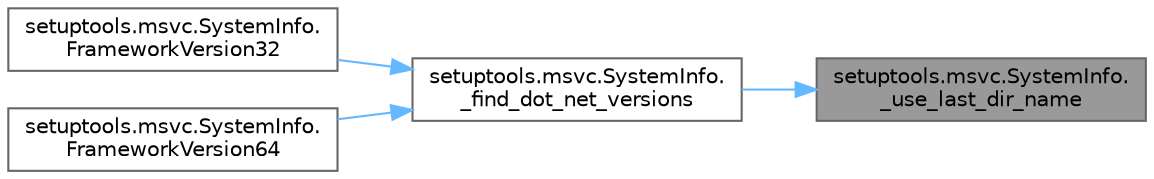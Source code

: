 digraph "setuptools.msvc.SystemInfo._use_last_dir_name"
{
 // LATEX_PDF_SIZE
  bgcolor="transparent";
  edge [fontname=Helvetica,fontsize=10,labelfontname=Helvetica,labelfontsize=10];
  node [fontname=Helvetica,fontsize=10,shape=box,height=0.2,width=0.4];
  rankdir="RL";
  Node1 [id="Node000001",label="setuptools.msvc.SystemInfo.\l_use_last_dir_name",height=0.2,width=0.4,color="gray40", fillcolor="grey60", style="filled", fontcolor="black",tooltip=" "];
  Node1 -> Node2 [id="edge1_Node000001_Node000002",dir="back",color="steelblue1",style="solid",tooltip=" "];
  Node2 [id="Node000002",label="setuptools.msvc.SystemInfo.\l_find_dot_net_versions",height=0.2,width=0.4,color="grey40", fillcolor="white", style="filled",URL="$classsetuptools_1_1msvc_1_1_system_info.html#a97c1366d7daac4e43a1d6c2f72f0b33a",tooltip=" "];
  Node2 -> Node3 [id="edge2_Node000002_Node000003",dir="back",color="steelblue1",style="solid",tooltip=" "];
  Node3 [id="Node000003",label="setuptools.msvc.SystemInfo.\lFrameworkVersion32",height=0.2,width=0.4,color="grey40", fillcolor="white", style="filled",URL="$classsetuptools_1_1msvc_1_1_system_info.html#a639d31d7809415106b1ce438a8467e84",tooltip=" "];
  Node2 -> Node4 [id="edge3_Node000002_Node000004",dir="back",color="steelblue1",style="solid",tooltip=" "];
  Node4 [id="Node000004",label="setuptools.msvc.SystemInfo.\lFrameworkVersion64",height=0.2,width=0.4,color="grey40", fillcolor="white", style="filled",URL="$classsetuptools_1_1msvc_1_1_system_info.html#a2677313cd11fedffa20e0f8b3f7c2d63",tooltip=" "];
}
